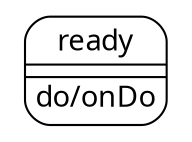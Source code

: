 digraph G {
  node [fontname = "Geneva"]
  edge [fontname = "Geneva"]
  splines=polyline
  ready [shape="none", label=<<table style="rounded"><tr><td border="0">ready</td></tr><hr/><tr><td border="0"></td></tr><hr/><tr><td border="0" align="left">do/onDo</td></tr></table>>]
}